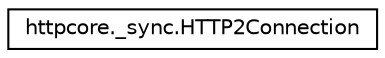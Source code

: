 digraph "Graphical Class Hierarchy"
{
 // LATEX_PDF_SIZE
  edge [fontname="Helvetica",fontsize="10",labelfontname="Helvetica",labelfontsize="10"];
  node [fontname="Helvetica",fontsize="10",shape=record];
  rankdir="LR";
  Node0 [label="httpcore._sync.HTTP2Connection",height=0.2,width=0.4,color="black", fillcolor="white", style="filled",URL="$classhttpcore_1_1__sync_1_1HTTP2Connection.html",tooltip=" "];
}
